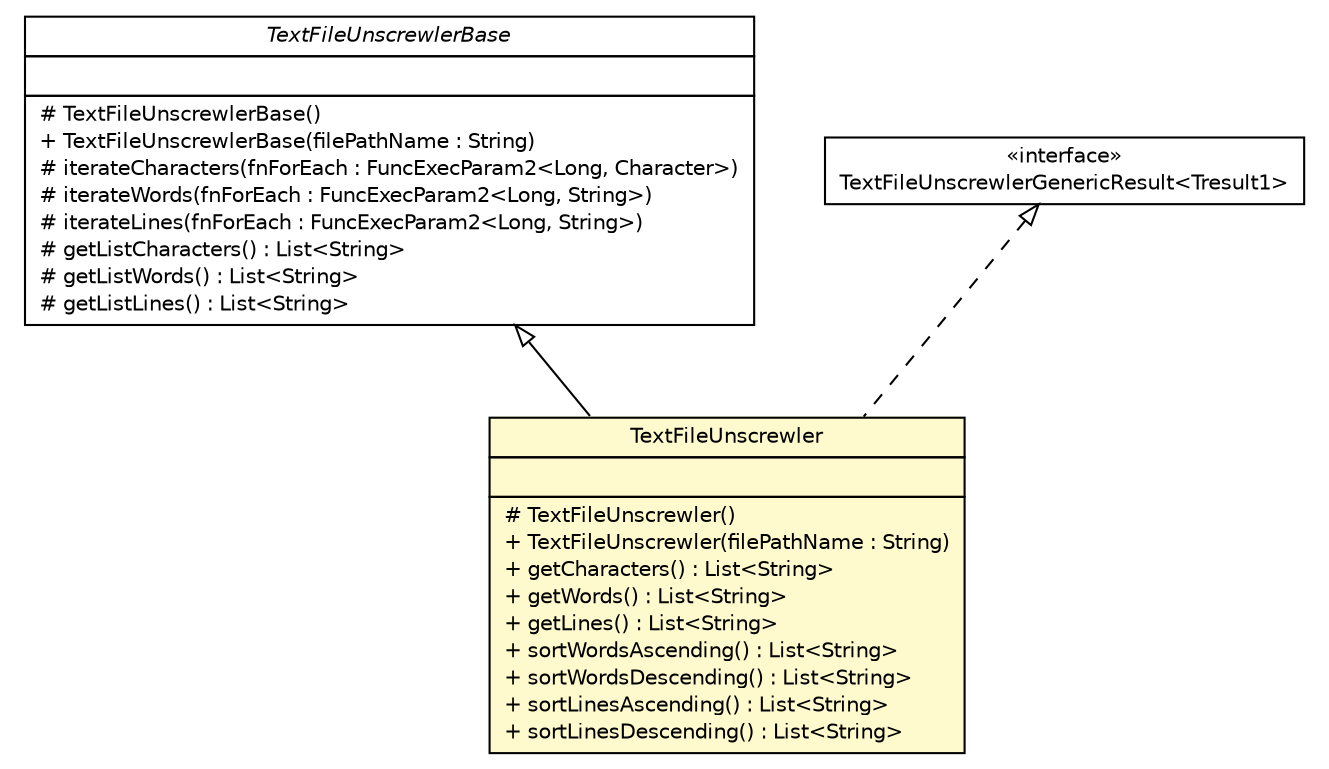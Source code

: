 #!/usr/local/bin/dot
#
# Class diagram 
# Generated by UMLGraph version R5_6-24-gf6e263 (http://www.umlgraph.org/)
#

digraph G {
	edge [fontname="Helvetica",fontsize=10,labelfontname="Helvetica",labelfontsize=10];
	node [fontname="Helvetica",fontsize=10,shape=plaintext];
	nodesep=0.25;
	ranksep=0.5;
	// org.apache.clusterbr.proc.impbase.TextFileUnscrewlerBase
	c289 [label=<<table title="org.apache.clusterbr.proc.impbase.TextFileUnscrewlerBase" border="0" cellborder="1" cellspacing="0" cellpadding="2" port="p" href="../impbase/TextFileUnscrewlerBase.html">
		<tr><td><table border="0" cellspacing="0" cellpadding="1">
<tr><td align="center" balign="center"><font face="Helvetica-Oblique"> TextFileUnscrewlerBase </font></td></tr>
		</table></td></tr>
		<tr><td><table border="0" cellspacing="0" cellpadding="1">
<tr><td align="left" balign="left">  </td></tr>
		</table></td></tr>
		<tr><td><table border="0" cellspacing="0" cellpadding="1">
<tr><td align="left" balign="left"> # TextFileUnscrewlerBase() </td></tr>
<tr><td align="left" balign="left"> + TextFileUnscrewlerBase(filePathName : String) </td></tr>
<tr><td align="left" balign="left"> # iterateCharacters(fnForEach : FuncExecParam2&lt;Long, Character&gt;) </td></tr>
<tr><td align="left" balign="left"> # iterateWords(fnForEach : FuncExecParam2&lt;Long, String&gt;) </td></tr>
<tr><td align="left" balign="left"> # iterateLines(fnForEach : FuncExecParam2&lt;Long, String&gt;) </td></tr>
<tr><td align="left" balign="left"> # getListCharacters() : List&lt;String&gt; </td></tr>
<tr><td align="left" balign="left"> # getListWords() : List&lt;String&gt; </td></tr>
<tr><td align="left" balign="left"> # getListLines() : List&lt;String&gt; </td></tr>
		</table></td></tr>
		</table>>, URL="../impbase/TextFileUnscrewlerBase.html", fontname="Helvetica", fontcolor="black", fontsize=10.0];
	// org.apache.clusterbr.proc.imp.TextFileUnscrewler
	c291 [label=<<table title="org.apache.clusterbr.proc.imp.TextFileUnscrewler" border="0" cellborder="1" cellspacing="0" cellpadding="2" port="p" bgcolor="lemonChiffon" href="./TextFileUnscrewler.html">
		<tr><td><table border="0" cellspacing="0" cellpadding="1">
<tr><td align="center" balign="center"> TextFileUnscrewler </td></tr>
		</table></td></tr>
		<tr><td><table border="0" cellspacing="0" cellpadding="1">
<tr><td align="left" balign="left">  </td></tr>
		</table></td></tr>
		<tr><td><table border="0" cellspacing="0" cellpadding="1">
<tr><td align="left" balign="left"> # TextFileUnscrewler() </td></tr>
<tr><td align="left" balign="left"> + TextFileUnscrewler(filePathName : String) </td></tr>
<tr><td align="left" balign="left"> + getCharacters() : List&lt;String&gt; </td></tr>
<tr><td align="left" balign="left"> + getWords() : List&lt;String&gt; </td></tr>
<tr><td align="left" balign="left"> + getLines() : List&lt;String&gt; </td></tr>
<tr><td align="left" balign="left"> + sortWordsAscending() : List&lt;String&gt; </td></tr>
<tr><td align="left" balign="left"> + sortWordsDescending() : List&lt;String&gt; </td></tr>
<tr><td align="left" balign="left"> + sortLinesAscending() : List&lt;String&gt; </td></tr>
<tr><td align="left" balign="left"> + sortLinesDescending() : List&lt;String&gt; </td></tr>
		</table></td></tr>
		</table>>, URL="./TextFileUnscrewler.html", fontname="Helvetica", fontcolor="black", fontsize=10.0];
	// org.apache.clusterbr.proc.ifc.TextFileUnscrewlerGenericResult<Tresult1>
	c301 [label=<<table title="org.apache.clusterbr.proc.ifc.TextFileUnscrewlerGenericResult" border="0" cellborder="1" cellspacing="0" cellpadding="2" port="p" href="../ifc/TextFileUnscrewlerGenericResult.html">
		<tr><td><table border="0" cellspacing="0" cellpadding="1">
<tr><td align="center" balign="center"> &#171;interface&#187; </td></tr>
<tr><td align="center" balign="center"> TextFileUnscrewlerGenericResult&lt;Tresult1&gt; </td></tr>
		</table></td></tr>
		</table>>, URL="../ifc/TextFileUnscrewlerGenericResult.html", fontname="Helvetica", fontcolor="black", fontsize=10.0];
	//org.apache.clusterbr.proc.imp.TextFileUnscrewler extends org.apache.clusterbr.proc.impbase.TextFileUnscrewlerBase
	c289:p -> c291:p [dir=back,arrowtail=empty];
	//org.apache.clusterbr.proc.imp.TextFileUnscrewler implements org.apache.clusterbr.proc.ifc.TextFileUnscrewlerGenericResult<Tresult1>
	c301:p -> c291:p [dir=back,arrowtail=empty,style=dashed];
}

